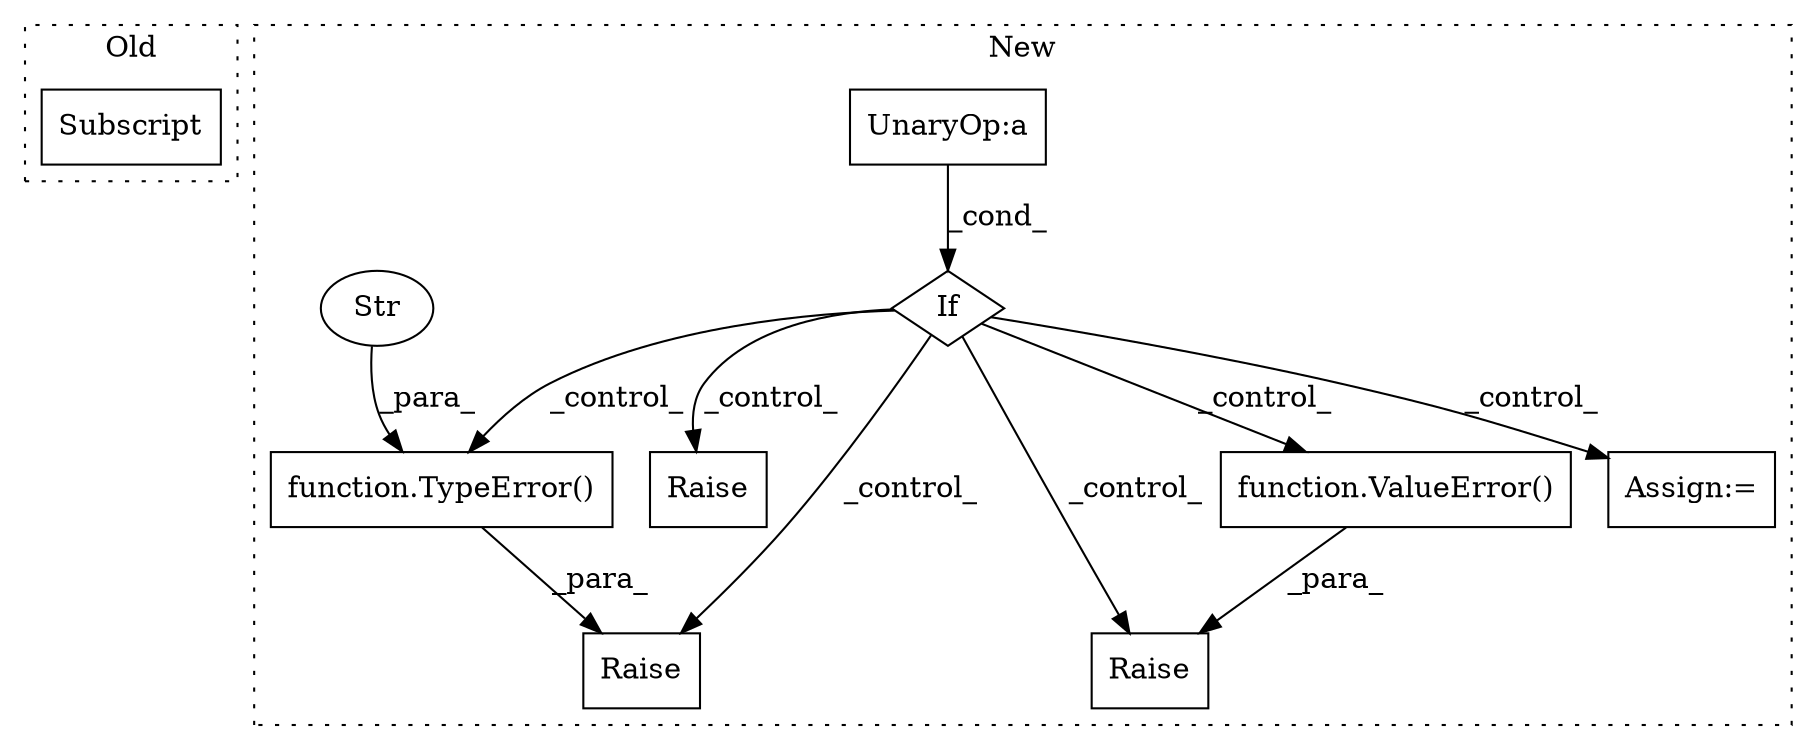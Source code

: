 digraph G {
subgraph cluster0 {
1 [label="Subscript" a="63" s="3779,0" l="23,0" shape="box"];
label = "Old";
style="dotted";
}
subgraph cluster1 {
2 [label="function.TypeError()" a="75" s="4087,4139" l="10,1" shape="box"];
3 [label="Raise" a="91" s="4081" l="6" shape="box"];
4 [label="If" a="96" s="4021" l="3" shape="diamond"];
5 [label="Str" a="66" s="4097" l="42" shape="ellipse"];
6 [label="Assign:=" a="68" s="4545" l="3" shape="box"];
7 [label="UnaryOp:a" a="61" s="4024" l="47" shape="box"];
8 [label="Raise" a="91" s="4425" l="6" shape="box"];
9 [label="function.ValueError()" a="75" s="4431,4471" l="11,1" shape="box"];
10 [label="Raise" a="91" s="4258" l="6" shape="box"];
label = "New";
style="dotted";
}
2 -> 3 [label="_para_"];
4 -> 3 [label="_control_"];
4 -> 8 [label="_control_"];
4 -> 9 [label="_control_"];
4 -> 6 [label="_control_"];
4 -> 10 [label="_control_"];
4 -> 2 [label="_control_"];
5 -> 2 [label="_para_"];
7 -> 4 [label="_cond_"];
9 -> 8 [label="_para_"];
}
